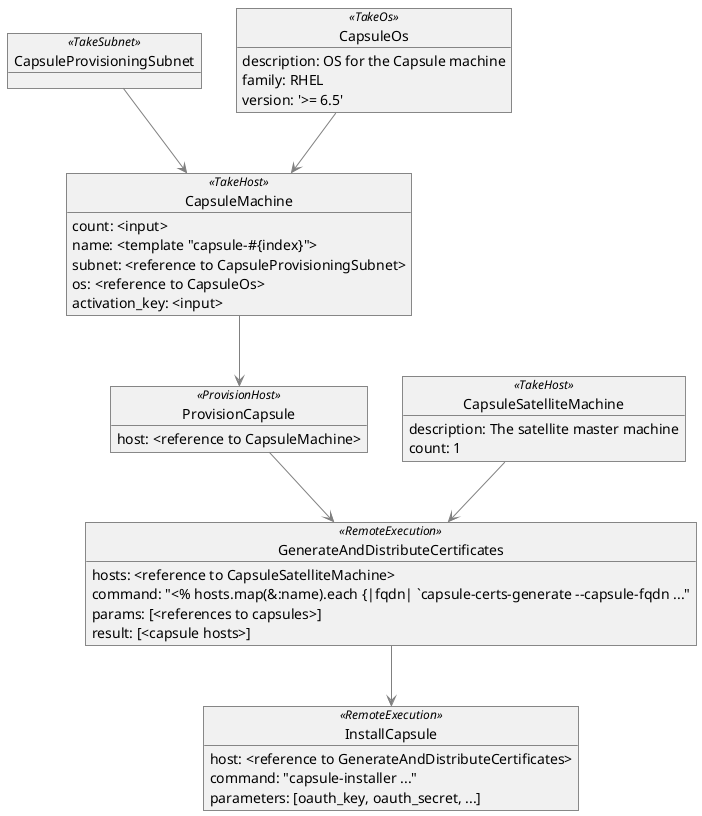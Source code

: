 @startuml

object CapsuleProvisioningSubnet <<TakeSubnet>> {

}

object CapsuleOs <<TakeOs>> {
  description: OS for the Capsule machine
  family: RHEL
  version: '>= 6.5'
}

object CapsuleSatelliteMachine <<TakeHost>> {
  description: The satellite master machine
  count: 1
}

object CapsuleMachine <<TakeHost>> {
  count: <input>
  name: <template "capsule-#{index}">
  subnet: <reference to CapsuleProvisioningSubnet>
  os: <reference to CapsuleOs>
  activation_key: <input>
}

object ProvisionCapsule <<ProvisionHost>> {
  host: <reference to CapsuleMachine>
}

object GenerateAndDistributeCertificates <<RemoteExecution>> {
  hosts: <reference to CapsuleSatelliteMachine>
  command: "<% hosts.map(&:name).each {|fqdn| `capsule-certs-generate --capsule-fqdn ..."
  params: [<references to capsules>]
  result: [<capsule hosts>]
}

object InstallCapsule <<RemoteExecution>> {
  host: <reference to GenerateAndDistributeCertificates>
  command: "capsule-installer ..."
  parameters: [oauth_key, oauth_secret, ...]
}


CapsuleProvisioningSubnet -[#gray]-> CapsuleMachine
CapsuleOs -[#gray]-> CapsuleMachine
CapsuleMachine -[#gray]-> ProvisionCapsule
ProvisionCapsule -[#gray]-> GenerateAndDistributeCertificates
CapsuleSatelliteMachine -[#gray]-> GenerateAndDistributeCertificates
GenerateAndDistributeCertificates -[#gray]-> InstallCapsule

@enduml
